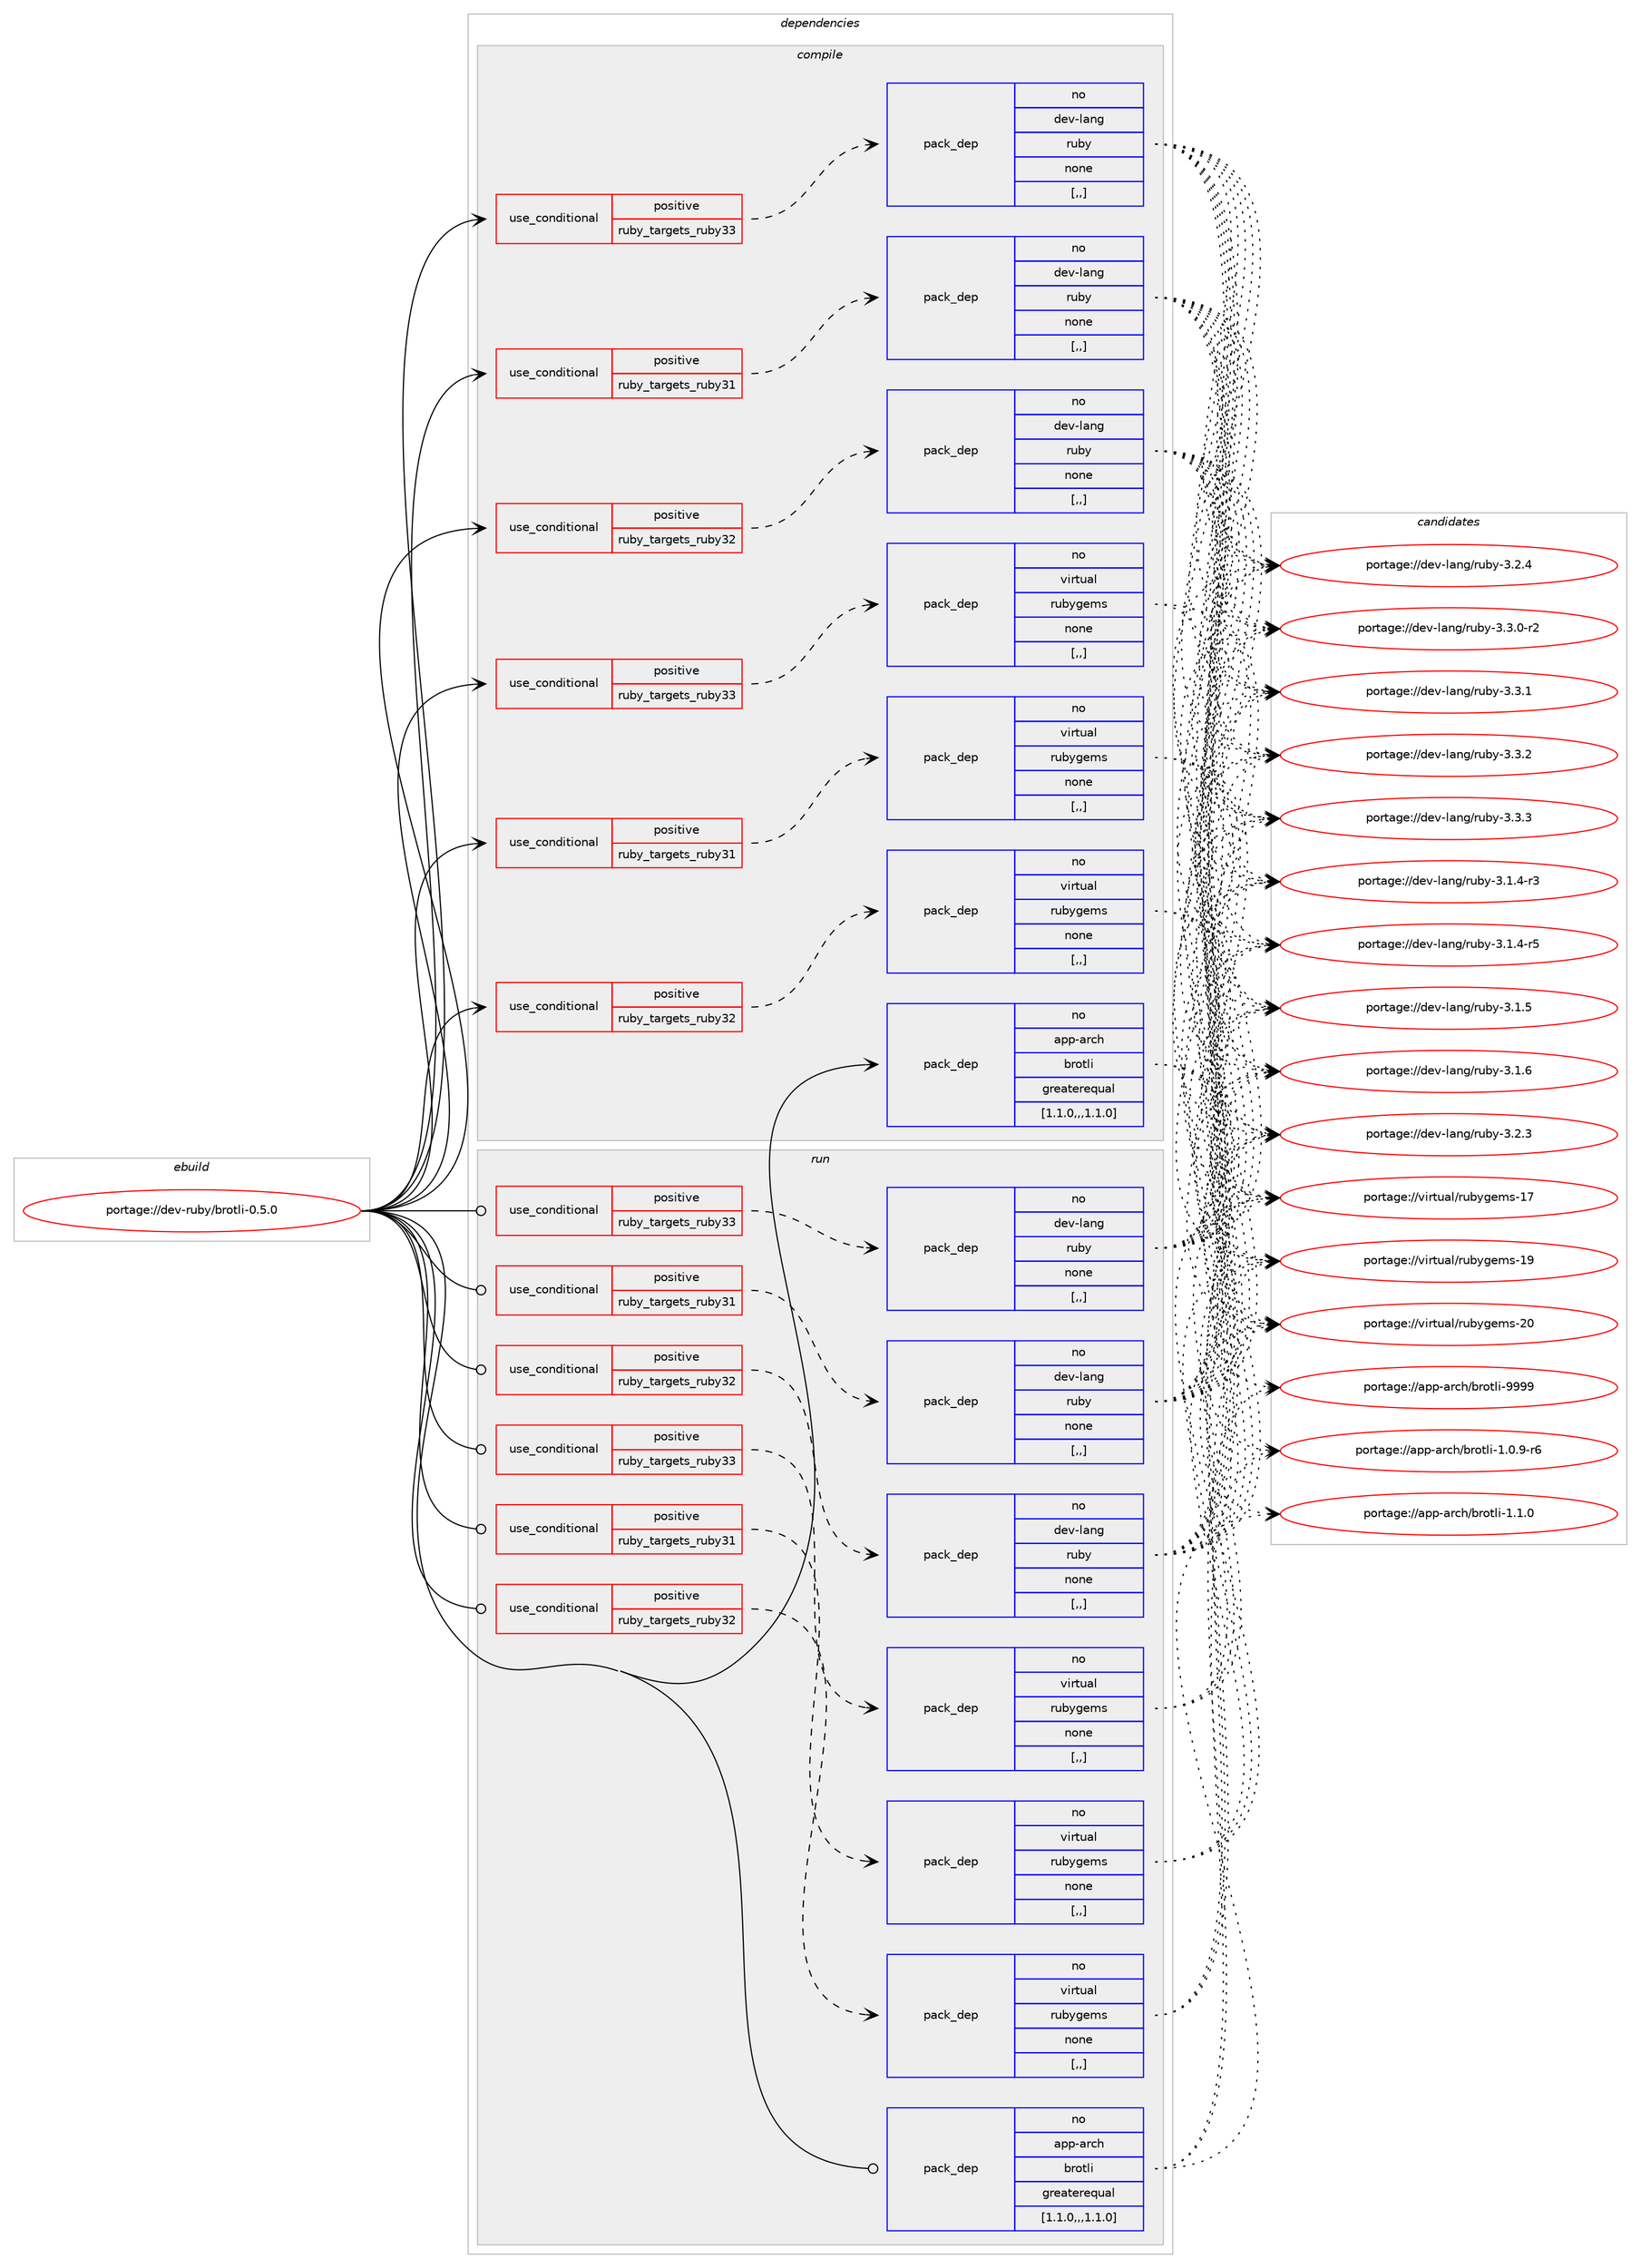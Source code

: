 digraph prolog {

# *************
# Graph options
# *************

newrank=true;
concentrate=true;
compound=true;
graph [rankdir=LR,fontname=Helvetica,fontsize=10,ranksep=1.5];#, ranksep=2.5, nodesep=0.2];
edge  [arrowhead=vee];
node  [fontname=Helvetica,fontsize=10];

# **********
# The ebuild
# **********

subgraph cluster_leftcol {
color=gray;
rank=same;
label=<<i>ebuild</i>>;
id [label="portage://dev-ruby/brotli-0.5.0", color=red, width=4, href="../dev-ruby/brotli-0.5.0.svg"];
}

# ****************
# The dependencies
# ****************

subgraph cluster_midcol {
color=gray;
label=<<i>dependencies</i>>;
subgraph cluster_compile {
fillcolor="#eeeeee";
style=filled;
label=<<i>compile</i>>;
subgraph cond43993 {
dependency174479 [label=<<TABLE BORDER="0" CELLBORDER="1" CELLSPACING="0" CELLPADDING="4"><TR><TD ROWSPAN="3" CELLPADDING="10">use_conditional</TD></TR><TR><TD>positive</TD></TR><TR><TD>ruby_targets_ruby31</TD></TR></TABLE>>, shape=none, color=red];
subgraph pack129226 {
dependency174480 [label=<<TABLE BORDER="0" CELLBORDER="1" CELLSPACING="0" CELLPADDING="4" WIDTH="220"><TR><TD ROWSPAN="6" CELLPADDING="30">pack_dep</TD></TR><TR><TD WIDTH="110">no</TD></TR><TR><TD>dev-lang</TD></TR><TR><TD>ruby</TD></TR><TR><TD>none</TD></TR><TR><TD>[,,]</TD></TR></TABLE>>, shape=none, color=blue];
}
dependency174479:e -> dependency174480:w [weight=20,style="dashed",arrowhead="vee"];
}
id:e -> dependency174479:w [weight=20,style="solid",arrowhead="vee"];
subgraph cond43994 {
dependency174481 [label=<<TABLE BORDER="0" CELLBORDER="1" CELLSPACING="0" CELLPADDING="4"><TR><TD ROWSPAN="3" CELLPADDING="10">use_conditional</TD></TR><TR><TD>positive</TD></TR><TR><TD>ruby_targets_ruby31</TD></TR></TABLE>>, shape=none, color=red];
subgraph pack129227 {
dependency174482 [label=<<TABLE BORDER="0" CELLBORDER="1" CELLSPACING="0" CELLPADDING="4" WIDTH="220"><TR><TD ROWSPAN="6" CELLPADDING="30">pack_dep</TD></TR><TR><TD WIDTH="110">no</TD></TR><TR><TD>virtual</TD></TR><TR><TD>rubygems</TD></TR><TR><TD>none</TD></TR><TR><TD>[,,]</TD></TR></TABLE>>, shape=none, color=blue];
}
dependency174481:e -> dependency174482:w [weight=20,style="dashed",arrowhead="vee"];
}
id:e -> dependency174481:w [weight=20,style="solid",arrowhead="vee"];
subgraph cond43995 {
dependency174483 [label=<<TABLE BORDER="0" CELLBORDER="1" CELLSPACING="0" CELLPADDING="4"><TR><TD ROWSPAN="3" CELLPADDING="10">use_conditional</TD></TR><TR><TD>positive</TD></TR><TR><TD>ruby_targets_ruby32</TD></TR></TABLE>>, shape=none, color=red];
subgraph pack129228 {
dependency174484 [label=<<TABLE BORDER="0" CELLBORDER="1" CELLSPACING="0" CELLPADDING="4" WIDTH="220"><TR><TD ROWSPAN="6" CELLPADDING="30">pack_dep</TD></TR><TR><TD WIDTH="110">no</TD></TR><TR><TD>dev-lang</TD></TR><TR><TD>ruby</TD></TR><TR><TD>none</TD></TR><TR><TD>[,,]</TD></TR></TABLE>>, shape=none, color=blue];
}
dependency174483:e -> dependency174484:w [weight=20,style="dashed",arrowhead="vee"];
}
id:e -> dependency174483:w [weight=20,style="solid",arrowhead="vee"];
subgraph cond43996 {
dependency174485 [label=<<TABLE BORDER="0" CELLBORDER="1" CELLSPACING="0" CELLPADDING="4"><TR><TD ROWSPAN="3" CELLPADDING="10">use_conditional</TD></TR><TR><TD>positive</TD></TR><TR><TD>ruby_targets_ruby32</TD></TR></TABLE>>, shape=none, color=red];
subgraph pack129229 {
dependency174486 [label=<<TABLE BORDER="0" CELLBORDER="1" CELLSPACING="0" CELLPADDING="4" WIDTH="220"><TR><TD ROWSPAN="6" CELLPADDING="30">pack_dep</TD></TR><TR><TD WIDTH="110">no</TD></TR><TR><TD>virtual</TD></TR><TR><TD>rubygems</TD></TR><TR><TD>none</TD></TR><TR><TD>[,,]</TD></TR></TABLE>>, shape=none, color=blue];
}
dependency174485:e -> dependency174486:w [weight=20,style="dashed",arrowhead="vee"];
}
id:e -> dependency174485:w [weight=20,style="solid",arrowhead="vee"];
subgraph cond43997 {
dependency174487 [label=<<TABLE BORDER="0" CELLBORDER="1" CELLSPACING="0" CELLPADDING="4"><TR><TD ROWSPAN="3" CELLPADDING="10">use_conditional</TD></TR><TR><TD>positive</TD></TR><TR><TD>ruby_targets_ruby33</TD></TR></TABLE>>, shape=none, color=red];
subgraph pack129230 {
dependency174488 [label=<<TABLE BORDER="0" CELLBORDER="1" CELLSPACING="0" CELLPADDING="4" WIDTH="220"><TR><TD ROWSPAN="6" CELLPADDING="30">pack_dep</TD></TR><TR><TD WIDTH="110">no</TD></TR><TR><TD>dev-lang</TD></TR><TR><TD>ruby</TD></TR><TR><TD>none</TD></TR><TR><TD>[,,]</TD></TR></TABLE>>, shape=none, color=blue];
}
dependency174487:e -> dependency174488:w [weight=20,style="dashed",arrowhead="vee"];
}
id:e -> dependency174487:w [weight=20,style="solid",arrowhead="vee"];
subgraph cond43998 {
dependency174489 [label=<<TABLE BORDER="0" CELLBORDER="1" CELLSPACING="0" CELLPADDING="4"><TR><TD ROWSPAN="3" CELLPADDING="10">use_conditional</TD></TR><TR><TD>positive</TD></TR><TR><TD>ruby_targets_ruby33</TD></TR></TABLE>>, shape=none, color=red];
subgraph pack129231 {
dependency174490 [label=<<TABLE BORDER="0" CELLBORDER="1" CELLSPACING="0" CELLPADDING="4" WIDTH="220"><TR><TD ROWSPAN="6" CELLPADDING="30">pack_dep</TD></TR><TR><TD WIDTH="110">no</TD></TR><TR><TD>virtual</TD></TR><TR><TD>rubygems</TD></TR><TR><TD>none</TD></TR><TR><TD>[,,]</TD></TR></TABLE>>, shape=none, color=blue];
}
dependency174489:e -> dependency174490:w [weight=20,style="dashed",arrowhead="vee"];
}
id:e -> dependency174489:w [weight=20,style="solid",arrowhead="vee"];
subgraph pack129232 {
dependency174491 [label=<<TABLE BORDER="0" CELLBORDER="1" CELLSPACING="0" CELLPADDING="4" WIDTH="220"><TR><TD ROWSPAN="6" CELLPADDING="30">pack_dep</TD></TR><TR><TD WIDTH="110">no</TD></TR><TR><TD>app-arch</TD></TR><TR><TD>brotli</TD></TR><TR><TD>greaterequal</TD></TR><TR><TD>[1.1.0,,,1.1.0]</TD></TR></TABLE>>, shape=none, color=blue];
}
id:e -> dependency174491:w [weight=20,style="solid",arrowhead="vee"];
}
subgraph cluster_compileandrun {
fillcolor="#eeeeee";
style=filled;
label=<<i>compile and run</i>>;
}
subgraph cluster_run {
fillcolor="#eeeeee";
style=filled;
label=<<i>run</i>>;
subgraph cond43999 {
dependency174492 [label=<<TABLE BORDER="0" CELLBORDER="1" CELLSPACING="0" CELLPADDING="4"><TR><TD ROWSPAN="3" CELLPADDING="10">use_conditional</TD></TR><TR><TD>positive</TD></TR><TR><TD>ruby_targets_ruby31</TD></TR></TABLE>>, shape=none, color=red];
subgraph pack129233 {
dependency174493 [label=<<TABLE BORDER="0" CELLBORDER="1" CELLSPACING="0" CELLPADDING="4" WIDTH="220"><TR><TD ROWSPAN="6" CELLPADDING="30">pack_dep</TD></TR><TR><TD WIDTH="110">no</TD></TR><TR><TD>dev-lang</TD></TR><TR><TD>ruby</TD></TR><TR><TD>none</TD></TR><TR><TD>[,,]</TD></TR></TABLE>>, shape=none, color=blue];
}
dependency174492:e -> dependency174493:w [weight=20,style="dashed",arrowhead="vee"];
}
id:e -> dependency174492:w [weight=20,style="solid",arrowhead="odot"];
subgraph cond44000 {
dependency174494 [label=<<TABLE BORDER="0" CELLBORDER="1" CELLSPACING="0" CELLPADDING="4"><TR><TD ROWSPAN="3" CELLPADDING="10">use_conditional</TD></TR><TR><TD>positive</TD></TR><TR><TD>ruby_targets_ruby31</TD></TR></TABLE>>, shape=none, color=red];
subgraph pack129234 {
dependency174495 [label=<<TABLE BORDER="0" CELLBORDER="1" CELLSPACING="0" CELLPADDING="4" WIDTH="220"><TR><TD ROWSPAN="6" CELLPADDING="30">pack_dep</TD></TR><TR><TD WIDTH="110">no</TD></TR><TR><TD>virtual</TD></TR><TR><TD>rubygems</TD></TR><TR><TD>none</TD></TR><TR><TD>[,,]</TD></TR></TABLE>>, shape=none, color=blue];
}
dependency174494:e -> dependency174495:w [weight=20,style="dashed",arrowhead="vee"];
}
id:e -> dependency174494:w [weight=20,style="solid",arrowhead="odot"];
subgraph cond44001 {
dependency174496 [label=<<TABLE BORDER="0" CELLBORDER="1" CELLSPACING="0" CELLPADDING="4"><TR><TD ROWSPAN="3" CELLPADDING="10">use_conditional</TD></TR><TR><TD>positive</TD></TR><TR><TD>ruby_targets_ruby32</TD></TR></TABLE>>, shape=none, color=red];
subgraph pack129235 {
dependency174497 [label=<<TABLE BORDER="0" CELLBORDER="1" CELLSPACING="0" CELLPADDING="4" WIDTH="220"><TR><TD ROWSPAN="6" CELLPADDING="30">pack_dep</TD></TR><TR><TD WIDTH="110">no</TD></TR><TR><TD>dev-lang</TD></TR><TR><TD>ruby</TD></TR><TR><TD>none</TD></TR><TR><TD>[,,]</TD></TR></TABLE>>, shape=none, color=blue];
}
dependency174496:e -> dependency174497:w [weight=20,style="dashed",arrowhead="vee"];
}
id:e -> dependency174496:w [weight=20,style="solid",arrowhead="odot"];
subgraph cond44002 {
dependency174498 [label=<<TABLE BORDER="0" CELLBORDER="1" CELLSPACING="0" CELLPADDING="4"><TR><TD ROWSPAN="3" CELLPADDING="10">use_conditional</TD></TR><TR><TD>positive</TD></TR><TR><TD>ruby_targets_ruby32</TD></TR></TABLE>>, shape=none, color=red];
subgraph pack129236 {
dependency174499 [label=<<TABLE BORDER="0" CELLBORDER="1" CELLSPACING="0" CELLPADDING="4" WIDTH="220"><TR><TD ROWSPAN="6" CELLPADDING="30">pack_dep</TD></TR><TR><TD WIDTH="110">no</TD></TR><TR><TD>virtual</TD></TR><TR><TD>rubygems</TD></TR><TR><TD>none</TD></TR><TR><TD>[,,]</TD></TR></TABLE>>, shape=none, color=blue];
}
dependency174498:e -> dependency174499:w [weight=20,style="dashed",arrowhead="vee"];
}
id:e -> dependency174498:w [weight=20,style="solid",arrowhead="odot"];
subgraph cond44003 {
dependency174500 [label=<<TABLE BORDER="0" CELLBORDER="1" CELLSPACING="0" CELLPADDING="4"><TR><TD ROWSPAN="3" CELLPADDING="10">use_conditional</TD></TR><TR><TD>positive</TD></TR><TR><TD>ruby_targets_ruby33</TD></TR></TABLE>>, shape=none, color=red];
subgraph pack129237 {
dependency174501 [label=<<TABLE BORDER="0" CELLBORDER="1" CELLSPACING="0" CELLPADDING="4" WIDTH="220"><TR><TD ROWSPAN="6" CELLPADDING="30">pack_dep</TD></TR><TR><TD WIDTH="110">no</TD></TR><TR><TD>dev-lang</TD></TR><TR><TD>ruby</TD></TR><TR><TD>none</TD></TR><TR><TD>[,,]</TD></TR></TABLE>>, shape=none, color=blue];
}
dependency174500:e -> dependency174501:w [weight=20,style="dashed",arrowhead="vee"];
}
id:e -> dependency174500:w [weight=20,style="solid",arrowhead="odot"];
subgraph cond44004 {
dependency174502 [label=<<TABLE BORDER="0" CELLBORDER="1" CELLSPACING="0" CELLPADDING="4"><TR><TD ROWSPAN="3" CELLPADDING="10">use_conditional</TD></TR><TR><TD>positive</TD></TR><TR><TD>ruby_targets_ruby33</TD></TR></TABLE>>, shape=none, color=red];
subgraph pack129238 {
dependency174503 [label=<<TABLE BORDER="0" CELLBORDER="1" CELLSPACING="0" CELLPADDING="4" WIDTH="220"><TR><TD ROWSPAN="6" CELLPADDING="30">pack_dep</TD></TR><TR><TD WIDTH="110">no</TD></TR><TR><TD>virtual</TD></TR><TR><TD>rubygems</TD></TR><TR><TD>none</TD></TR><TR><TD>[,,]</TD></TR></TABLE>>, shape=none, color=blue];
}
dependency174502:e -> dependency174503:w [weight=20,style="dashed",arrowhead="vee"];
}
id:e -> dependency174502:w [weight=20,style="solid",arrowhead="odot"];
subgraph pack129239 {
dependency174504 [label=<<TABLE BORDER="0" CELLBORDER="1" CELLSPACING="0" CELLPADDING="4" WIDTH="220"><TR><TD ROWSPAN="6" CELLPADDING="30">pack_dep</TD></TR><TR><TD WIDTH="110">no</TD></TR><TR><TD>app-arch</TD></TR><TR><TD>brotli</TD></TR><TR><TD>greaterequal</TD></TR><TR><TD>[1.1.0,,,1.1.0]</TD></TR></TABLE>>, shape=none, color=blue];
}
id:e -> dependency174504:w [weight=20,style="solid",arrowhead="odot"];
}
}

# **************
# The candidates
# **************

subgraph cluster_choices {
rank=same;
color=gray;
label=<<i>candidates</i>>;

subgraph choice129226 {
color=black;
nodesep=1;
choice100101118451089711010347114117981214551464946524511451 [label="portage://dev-lang/ruby-3.1.4-r3", color=red, width=4,href="../dev-lang/ruby-3.1.4-r3.svg"];
choice100101118451089711010347114117981214551464946524511453 [label="portage://dev-lang/ruby-3.1.4-r5", color=red, width=4,href="../dev-lang/ruby-3.1.4-r5.svg"];
choice10010111845108971101034711411798121455146494653 [label="portage://dev-lang/ruby-3.1.5", color=red, width=4,href="../dev-lang/ruby-3.1.5.svg"];
choice10010111845108971101034711411798121455146494654 [label="portage://dev-lang/ruby-3.1.6", color=red, width=4,href="../dev-lang/ruby-3.1.6.svg"];
choice10010111845108971101034711411798121455146504651 [label="portage://dev-lang/ruby-3.2.3", color=red, width=4,href="../dev-lang/ruby-3.2.3.svg"];
choice10010111845108971101034711411798121455146504652 [label="portage://dev-lang/ruby-3.2.4", color=red, width=4,href="../dev-lang/ruby-3.2.4.svg"];
choice100101118451089711010347114117981214551465146484511450 [label="portage://dev-lang/ruby-3.3.0-r2", color=red, width=4,href="../dev-lang/ruby-3.3.0-r2.svg"];
choice10010111845108971101034711411798121455146514649 [label="portage://dev-lang/ruby-3.3.1", color=red, width=4,href="../dev-lang/ruby-3.3.1.svg"];
choice10010111845108971101034711411798121455146514650 [label="portage://dev-lang/ruby-3.3.2", color=red, width=4,href="../dev-lang/ruby-3.3.2.svg"];
choice10010111845108971101034711411798121455146514651 [label="portage://dev-lang/ruby-3.3.3", color=red, width=4,href="../dev-lang/ruby-3.3.3.svg"];
dependency174480:e -> choice100101118451089711010347114117981214551464946524511451:w [style=dotted,weight="100"];
dependency174480:e -> choice100101118451089711010347114117981214551464946524511453:w [style=dotted,weight="100"];
dependency174480:e -> choice10010111845108971101034711411798121455146494653:w [style=dotted,weight="100"];
dependency174480:e -> choice10010111845108971101034711411798121455146494654:w [style=dotted,weight="100"];
dependency174480:e -> choice10010111845108971101034711411798121455146504651:w [style=dotted,weight="100"];
dependency174480:e -> choice10010111845108971101034711411798121455146504652:w [style=dotted,weight="100"];
dependency174480:e -> choice100101118451089711010347114117981214551465146484511450:w [style=dotted,weight="100"];
dependency174480:e -> choice10010111845108971101034711411798121455146514649:w [style=dotted,weight="100"];
dependency174480:e -> choice10010111845108971101034711411798121455146514650:w [style=dotted,weight="100"];
dependency174480:e -> choice10010111845108971101034711411798121455146514651:w [style=dotted,weight="100"];
}
subgraph choice129227 {
color=black;
nodesep=1;
choice118105114116117971084711411798121103101109115454955 [label="portage://virtual/rubygems-17", color=red, width=4,href="../virtual/rubygems-17.svg"];
choice118105114116117971084711411798121103101109115454957 [label="portage://virtual/rubygems-19", color=red, width=4,href="../virtual/rubygems-19.svg"];
choice118105114116117971084711411798121103101109115455048 [label="portage://virtual/rubygems-20", color=red, width=4,href="../virtual/rubygems-20.svg"];
dependency174482:e -> choice118105114116117971084711411798121103101109115454955:w [style=dotted,weight="100"];
dependency174482:e -> choice118105114116117971084711411798121103101109115454957:w [style=dotted,weight="100"];
dependency174482:e -> choice118105114116117971084711411798121103101109115455048:w [style=dotted,weight="100"];
}
subgraph choice129228 {
color=black;
nodesep=1;
choice100101118451089711010347114117981214551464946524511451 [label="portage://dev-lang/ruby-3.1.4-r3", color=red, width=4,href="../dev-lang/ruby-3.1.4-r3.svg"];
choice100101118451089711010347114117981214551464946524511453 [label="portage://dev-lang/ruby-3.1.4-r5", color=red, width=4,href="../dev-lang/ruby-3.1.4-r5.svg"];
choice10010111845108971101034711411798121455146494653 [label="portage://dev-lang/ruby-3.1.5", color=red, width=4,href="../dev-lang/ruby-3.1.5.svg"];
choice10010111845108971101034711411798121455146494654 [label="portage://dev-lang/ruby-3.1.6", color=red, width=4,href="../dev-lang/ruby-3.1.6.svg"];
choice10010111845108971101034711411798121455146504651 [label="portage://dev-lang/ruby-3.2.3", color=red, width=4,href="../dev-lang/ruby-3.2.3.svg"];
choice10010111845108971101034711411798121455146504652 [label="portage://dev-lang/ruby-3.2.4", color=red, width=4,href="../dev-lang/ruby-3.2.4.svg"];
choice100101118451089711010347114117981214551465146484511450 [label="portage://dev-lang/ruby-3.3.0-r2", color=red, width=4,href="../dev-lang/ruby-3.3.0-r2.svg"];
choice10010111845108971101034711411798121455146514649 [label="portage://dev-lang/ruby-3.3.1", color=red, width=4,href="../dev-lang/ruby-3.3.1.svg"];
choice10010111845108971101034711411798121455146514650 [label="portage://dev-lang/ruby-3.3.2", color=red, width=4,href="../dev-lang/ruby-3.3.2.svg"];
choice10010111845108971101034711411798121455146514651 [label="portage://dev-lang/ruby-3.3.3", color=red, width=4,href="../dev-lang/ruby-3.3.3.svg"];
dependency174484:e -> choice100101118451089711010347114117981214551464946524511451:w [style=dotted,weight="100"];
dependency174484:e -> choice100101118451089711010347114117981214551464946524511453:w [style=dotted,weight="100"];
dependency174484:e -> choice10010111845108971101034711411798121455146494653:w [style=dotted,weight="100"];
dependency174484:e -> choice10010111845108971101034711411798121455146494654:w [style=dotted,weight="100"];
dependency174484:e -> choice10010111845108971101034711411798121455146504651:w [style=dotted,weight="100"];
dependency174484:e -> choice10010111845108971101034711411798121455146504652:w [style=dotted,weight="100"];
dependency174484:e -> choice100101118451089711010347114117981214551465146484511450:w [style=dotted,weight="100"];
dependency174484:e -> choice10010111845108971101034711411798121455146514649:w [style=dotted,weight="100"];
dependency174484:e -> choice10010111845108971101034711411798121455146514650:w [style=dotted,weight="100"];
dependency174484:e -> choice10010111845108971101034711411798121455146514651:w [style=dotted,weight="100"];
}
subgraph choice129229 {
color=black;
nodesep=1;
choice118105114116117971084711411798121103101109115454955 [label="portage://virtual/rubygems-17", color=red, width=4,href="../virtual/rubygems-17.svg"];
choice118105114116117971084711411798121103101109115454957 [label="portage://virtual/rubygems-19", color=red, width=4,href="../virtual/rubygems-19.svg"];
choice118105114116117971084711411798121103101109115455048 [label="portage://virtual/rubygems-20", color=red, width=4,href="../virtual/rubygems-20.svg"];
dependency174486:e -> choice118105114116117971084711411798121103101109115454955:w [style=dotted,weight="100"];
dependency174486:e -> choice118105114116117971084711411798121103101109115454957:w [style=dotted,weight="100"];
dependency174486:e -> choice118105114116117971084711411798121103101109115455048:w [style=dotted,weight="100"];
}
subgraph choice129230 {
color=black;
nodesep=1;
choice100101118451089711010347114117981214551464946524511451 [label="portage://dev-lang/ruby-3.1.4-r3", color=red, width=4,href="../dev-lang/ruby-3.1.4-r3.svg"];
choice100101118451089711010347114117981214551464946524511453 [label="portage://dev-lang/ruby-3.1.4-r5", color=red, width=4,href="../dev-lang/ruby-3.1.4-r5.svg"];
choice10010111845108971101034711411798121455146494653 [label="portage://dev-lang/ruby-3.1.5", color=red, width=4,href="../dev-lang/ruby-3.1.5.svg"];
choice10010111845108971101034711411798121455146494654 [label="portage://dev-lang/ruby-3.1.6", color=red, width=4,href="../dev-lang/ruby-3.1.6.svg"];
choice10010111845108971101034711411798121455146504651 [label="portage://dev-lang/ruby-3.2.3", color=red, width=4,href="../dev-lang/ruby-3.2.3.svg"];
choice10010111845108971101034711411798121455146504652 [label="portage://dev-lang/ruby-3.2.4", color=red, width=4,href="../dev-lang/ruby-3.2.4.svg"];
choice100101118451089711010347114117981214551465146484511450 [label="portage://dev-lang/ruby-3.3.0-r2", color=red, width=4,href="../dev-lang/ruby-3.3.0-r2.svg"];
choice10010111845108971101034711411798121455146514649 [label="portage://dev-lang/ruby-3.3.1", color=red, width=4,href="../dev-lang/ruby-3.3.1.svg"];
choice10010111845108971101034711411798121455146514650 [label="portage://dev-lang/ruby-3.3.2", color=red, width=4,href="../dev-lang/ruby-3.3.2.svg"];
choice10010111845108971101034711411798121455146514651 [label="portage://dev-lang/ruby-3.3.3", color=red, width=4,href="../dev-lang/ruby-3.3.3.svg"];
dependency174488:e -> choice100101118451089711010347114117981214551464946524511451:w [style=dotted,weight="100"];
dependency174488:e -> choice100101118451089711010347114117981214551464946524511453:w [style=dotted,weight="100"];
dependency174488:e -> choice10010111845108971101034711411798121455146494653:w [style=dotted,weight="100"];
dependency174488:e -> choice10010111845108971101034711411798121455146494654:w [style=dotted,weight="100"];
dependency174488:e -> choice10010111845108971101034711411798121455146504651:w [style=dotted,weight="100"];
dependency174488:e -> choice10010111845108971101034711411798121455146504652:w [style=dotted,weight="100"];
dependency174488:e -> choice100101118451089711010347114117981214551465146484511450:w [style=dotted,weight="100"];
dependency174488:e -> choice10010111845108971101034711411798121455146514649:w [style=dotted,weight="100"];
dependency174488:e -> choice10010111845108971101034711411798121455146514650:w [style=dotted,weight="100"];
dependency174488:e -> choice10010111845108971101034711411798121455146514651:w [style=dotted,weight="100"];
}
subgraph choice129231 {
color=black;
nodesep=1;
choice118105114116117971084711411798121103101109115454955 [label="portage://virtual/rubygems-17", color=red, width=4,href="../virtual/rubygems-17.svg"];
choice118105114116117971084711411798121103101109115454957 [label="portage://virtual/rubygems-19", color=red, width=4,href="../virtual/rubygems-19.svg"];
choice118105114116117971084711411798121103101109115455048 [label="portage://virtual/rubygems-20", color=red, width=4,href="../virtual/rubygems-20.svg"];
dependency174490:e -> choice118105114116117971084711411798121103101109115454955:w [style=dotted,weight="100"];
dependency174490:e -> choice118105114116117971084711411798121103101109115454957:w [style=dotted,weight="100"];
dependency174490:e -> choice118105114116117971084711411798121103101109115455048:w [style=dotted,weight="100"];
}
subgraph choice129232 {
color=black;
nodesep=1;
choice9711211245971149910447981141111161081054549464846574511454 [label="portage://app-arch/brotli-1.0.9-r6", color=red, width=4,href="../app-arch/brotli-1.0.9-r6.svg"];
choice971121124597114991044798114111116108105454946494648 [label="portage://app-arch/brotli-1.1.0", color=red, width=4,href="../app-arch/brotli-1.1.0.svg"];
choice9711211245971149910447981141111161081054557575757 [label="portage://app-arch/brotli-9999", color=red, width=4,href="../app-arch/brotli-9999.svg"];
dependency174491:e -> choice9711211245971149910447981141111161081054549464846574511454:w [style=dotted,weight="100"];
dependency174491:e -> choice971121124597114991044798114111116108105454946494648:w [style=dotted,weight="100"];
dependency174491:e -> choice9711211245971149910447981141111161081054557575757:w [style=dotted,weight="100"];
}
subgraph choice129233 {
color=black;
nodesep=1;
choice100101118451089711010347114117981214551464946524511451 [label="portage://dev-lang/ruby-3.1.4-r3", color=red, width=4,href="../dev-lang/ruby-3.1.4-r3.svg"];
choice100101118451089711010347114117981214551464946524511453 [label="portage://dev-lang/ruby-3.1.4-r5", color=red, width=4,href="../dev-lang/ruby-3.1.4-r5.svg"];
choice10010111845108971101034711411798121455146494653 [label="portage://dev-lang/ruby-3.1.5", color=red, width=4,href="../dev-lang/ruby-3.1.5.svg"];
choice10010111845108971101034711411798121455146494654 [label="portage://dev-lang/ruby-3.1.6", color=red, width=4,href="../dev-lang/ruby-3.1.6.svg"];
choice10010111845108971101034711411798121455146504651 [label="portage://dev-lang/ruby-3.2.3", color=red, width=4,href="../dev-lang/ruby-3.2.3.svg"];
choice10010111845108971101034711411798121455146504652 [label="portage://dev-lang/ruby-3.2.4", color=red, width=4,href="../dev-lang/ruby-3.2.4.svg"];
choice100101118451089711010347114117981214551465146484511450 [label="portage://dev-lang/ruby-3.3.0-r2", color=red, width=4,href="../dev-lang/ruby-3.3.0-r2.svg"];
choice10010111845108971101034711411798121455146514649 [label="portage://dev-lang/ruby-3.3.1", color=red, width=4,href="../dev-lang/ruby-3.3.1.svg"];
choice10010111845108971101034711411798121455146514650 [label="portage://dev-lang/ruby-3.3.2", color=red, width=4,href="../dev-lang/ruby-3.3.2.svg"];
choice10010111845108971101034711411798121455146514651 [label="portage://dev-lang/ruby-3.3.3", color=red, width=4,href="../dev-lang/ruby-3.3.3.svg"];
dependency174493:e -> choice100101118451089711010347114117981214551464946524511451:w [style=dotted,weight="100"];
dependency174493:e -> choice100101118451089711010347114117981214551464946524511453:w [style=dotted,weight="100"];
dependency174493:e -> choice10010111845108971101034711411798121455146494653:w [style=dotted,weight="100"];
dependency174493:e -> choice10010111845108971101034711411798121455146494654:w [style=dotted,weight="100"];
dependency174493:e -> choice10010111845108971101034711411798121455146504651:w [style=dotted,weight="100"];
dependency174493:e -> choice10010111845108971101034711411798121455146504652:w [style=dotted,weight="100"];
dependency174493:e -> choice100101118451089711010347114117981214551465146484511450:w [style=dotted,weight="100"];
dependency174493:e -> choice10010111845108971101034711411798121455146514649:w [style=dotted,weight="100"];
dependency174493:e -> choice10010111845108971101034711411798121455146514650:w [style=dotted,weight="100"];
dependency174493:e -> choice10010111845108971101034711411798121455146514651:w [style=dotted,weight="100"];
}
subgraph choice129234 {
color=black;
nodesep=1;
choice118105114116117971084711411798121103101109115454955 [label="portage://virtual/rubygems-17", color=red, width=4,href="../virtual/rubygems-17.svg"];
choice118105114116117971084711411798121103101109115454957 [label="portage://virtual/rubygems-19", color=red, width=4,href="../virtual/rubygems-19.svg"];
choice118105114116117971084711411798121103101109115455048 [label="portage://virtual/rubygems-20", color=red, width=4,href="../virtual/rubygems-20.svg"];
dependency174495:e -> choice118105114116117971084711411798121103101109115454955:w [style=dotted,weight="100"];
dependency174495:e -> choice118105114116117971084711411798121103101109115454957:w [style=dotted,weight="100"];
dependency174495:e -> choice118105114116117971084711411798121103101109115455048:w [style=dotted,weight="100"];
}
subgraph choice129235 {
color=black;
nodesep=1;
choice100101118451089711010347114117981214551464946524511451 [label="portage://dev-lang/ruby-3.1.4-r3", color=red, width=4,href="../dev-lang/ruby-3.1.4-r3.svg"];
choice100101118451089711010347114117981214551464946524511453 [label="portage://dev-lang/ruby-3.1.4-r5", color=red, width=4,href="../dev-lang/ruby-3.1.4-r5.svg"];
choice10010111845108971101034711411798121455146494653 [label="portage://dev-lang/ruby-3.1.5", color=red, width=4,href="../dev-lang/ruby-3.1.5.svg"];
choice10010111845108971101034711411798121455146494654 [label="portage://dev-lang/ruby-3.1.6", color=red, width=4,href="../dev-lang/ruby-3.1.6.svg"];
choice10010111845108971101034711411798121455146504651 [label="portage://dev-lang/ruby-3.2.3", color=red, width=4,href="../dev-lang/ruby-3.2.3.svg"];
choice10010111845108971101034711411798121455146504652 [label="portage://dev-lang/ruby-3.2.4", color=red, width=4,href="../dev-lang/ruby-3.2.4.svg"];
choice100101118451089711010347114117981214551465146484511450 [label="portage://dev-lang/ruby-3.3.0-r2", color=red, width=4,href="../dev-lang/ruby-3.3.0-r2.svg"];
choice10010111845108971101034711411798121455146514649 [label="portage://dev-lang/ruby-3.3.1", color=red, width=4,href="../dev-lang/ruby-3.3.1.svg"];
choice10010111845108971101034711411798121455146514650 [label="portage://dev-lang/ruby-3.3.2", color=red, width=4,href="../dev-lang/ruby-3.3.2.svg"];
choice10010111845108971101034711411798121455146514651 [label="portage://dev-lang/ruby-3.3.3", color=red, width=4,href="../dev-lang/ruby-3.3.3.svg"];
dependency174497:e -> choice100101118451089711010347114117981214551464946524511451:w [style=dotted,weight="100"];
dependency174497:e -> choice100101118451089711010347114117981214551464946524511453:w [style=dotted,weight="100"];
dependency174497:e -> choice10010111845108971101034711411798121455146494653:w [style=dotted,weight="100"];
dependency174497:e -> choice10010111845108971101034711411798121455146494654:w [style=dotted,weight="100"];
dependency174497:e -> choice10010111845108971101034711411798121455146504651:w [style=dotted,weight="100"];
dependency174497:e -> choice10010111845108971101034711411798121455146504652:w [style=dotted,weight="100"];
dependency174497:e -> choice100101118451089711010347114117981214551465146484511450:w [style=dotted,weight="100"];
dependency174497:e -> choice10010111845108971101034711411798121455146514649:w [style=dotted,weight="100"];
dependency174497:e -> choice10010111845108971101034711411798121455146514650:w [style=dotted,weight="100"];
dependency174497:e -> choice10010111845108971101034711411798121455146514651:w [style=dotted,weight="100"];
}
subgraph choice129236 {
color=black;
nodesep=1;
choice118105114116117971084711411798121103101109115454955 [label="portage://virtual/rubygems-17", color=red, width=4,href="../virtual/rubygems-17.svg"];
choice118105114116117971084711411798121103101109115454957 [label="portage://virtual/rubygems-19", color=red, width=4,href="../virtual/rubygems-19.svg"];
choice118105114116117971084711411798121103101109115455048 [label="portage://virtual/rubygems-20", color=red, width=4,href="../virtual/rubygems-20.svg"];
dependency174499:e -> choice118105114116117971084711411798121103101109115454955:w [style=dotted,weight="100"];
dependency174499:e -> choice118105114116117971084711411798121103101109115454957:w [style=dotted,weight="100"];
dependency174499:e -> choice118105114116117971084711411798121103101109115455048:w [style=dotted,weight="100"];
}
subgraph choice129237 {
color=black;
nodesep=1;
choice100101118451089711010347114117981214551464946524511451 [label="portage://dev-lang/ruby-3.1.4-r3", color=red, width=4,href="../dev-lang/ruby-3.1.4-r3.svg"];
choice100101118451089711010347114117981214551464946524511453 [label="portage://dev-lang/ruby-3.1.4-r5", color=red, width=4,href="../dev-lang/ruby-3.1.4-r5.svg"];
choice10010111845108971101034711411798121455146494653 [label="portage://dev-lang/ruby-3.1.5", color=red, width=4,href="../dev-lang/ruby-3.1.5.svg"];
choice10010111845108971101034711411798121455146494654 [label="portage://dev-lang/ruby-3.1.6", color=red, width=4,href="../dev-lang/ruby-3.1.6.svg"];
choice10010111845108971101034711411798121455146504651 [label="portage://dev-lang/ruby-3.2.3", color=red, width=4,href="../dev-lang/ruby-3.2.3.svg"];
choice10010111845108971101034711411798121455146504652 [label="portage://dev-lang/ruby-3.2.4", color=red, width=4,href="../dev-lang/ruby-3.2.4.svg"];
choice100101118451089711010347114117981214551465146484511450 [label="portage://dev-lang/ruby-3.3.0-r2", color=red, width=4,href="../dev-lang/ruby-3.3.0-r2.svg"];
choice10010111845108971101034711411798121455146514649 [label="portage://dev-lang/ruby-3.3.1", color=red, width=4,href="../dev-lang/ruby-3.3.1.svg"];
choice10010111845108971101034711411798121455146514650 [label="portage://dev-lang/ruby-3.3.2", color=red, width=4,href="../dev-lang/ruby-3.3.2.svg"];
choice10010111845108971101034711411798121455146514651 [label="portage://dev-lang/ruby-3.3.3", color=red, width=4,href="../dev-lang/ruby-3.3.3.svg"];
dependency174501:e -> choice100101118451089711010347114117981214551464946524511451:w [style=dotted,weight="100"];
dependency174501:e -> choice100101118451089711010347114117981214551464946524511453:w [style=dotted,weight="100"];
dependency174501:e -> choice10010111845108971101034711411798121455146494653:w [style=dotted,weight="100"];
dependency174501:e -> choice10010111845108971101034711411798121455146494654:w [style=dotted,weight="100"];
dependency174501:e -> choice10010111845108971101034711411798121455146504651:w [style=dotted,weight="100"];
dependency174501:e -> choice10010111845108971101034711411798121455146504652:w [style=dotted,weight="100"];
dependency174501:e -> choice100101118451089711010347114117981214551465146484511450:w [style=dotted,weight="100"];
dependency174501:e -> choice10010111845108971101034711411798121455146514649:w [style=dotted,weight="100"];
dependency174501:e -> choice10010111845108971101034711411798121455146514650:w [style=dotted,weight="100"];
dependency174501:e -> choice10010111845108971101034711411798121455146514651:w [style=dotted,weight="100"];
}
subgraph choice129238 {
color=black;
nodesep=1;
choice118105114116117971084711411798121103101109115454955 [label="portage://virtual/rubygems-17", color=red, width=4,href="../virtual/rubygems-17.svg"];
choice118105114116117971084711411798121103101109115454957 [label="portage://virtual/rubygems-19", color=red, width=4,href="../virtual/rubygems-19.svg"];
choice118105114116117971084711411798121103101109115455048 [label="portage://virtual/rubygems-20", color=red, width=4,href="../virtual/rubygems-20.svg"];
dependency174503:e -> choice118105114116117971084711411798121103101109115454955:w [style=dotted,weight="100"];
dependency174503:e -> choice118105114116117971084711411798121103101109115454957:w [style=dotted,weight="100"];
dependency174503:e -> choice118105114116117971084711411798121103101109115455048:w [style=dotted,weight="100"];
}
subgraph choice129239 {
color=black;
nodesep=1;
choice9711211245971149910447981141111161081054549464846574511454 [label="portage://app-arch/brotli-1.0.9-r6", color=red, width=4,href="../app-arch/brotli-1.0.9-r6.svg"];
choice971121124597114991044798114111116108105454946494648 [label="portage://app-arch/brotli-1.1.0", color=red, width=4,href="../app-arch/brotli-1.1.0.svg"];
choice9711211245971149910447981141111161081054557575757 [label="portage://app-arch/brotli-9999", color=red, width=4,href="../app-arch/brotli-9999.svg"];
dependency174504:e -> choice9711211245971149910447981141111161081054549464846574511454:w [style=dotted,weight="100"];
dependency174504:e -> choice971121124597114991044798114111116108105454946494648:w [style=dotted,weight="100"];
dependency174504:e -> choice9711211245971149910447981141111161081054557575757:w [style=dotted,weight="100"];
}
}

}
